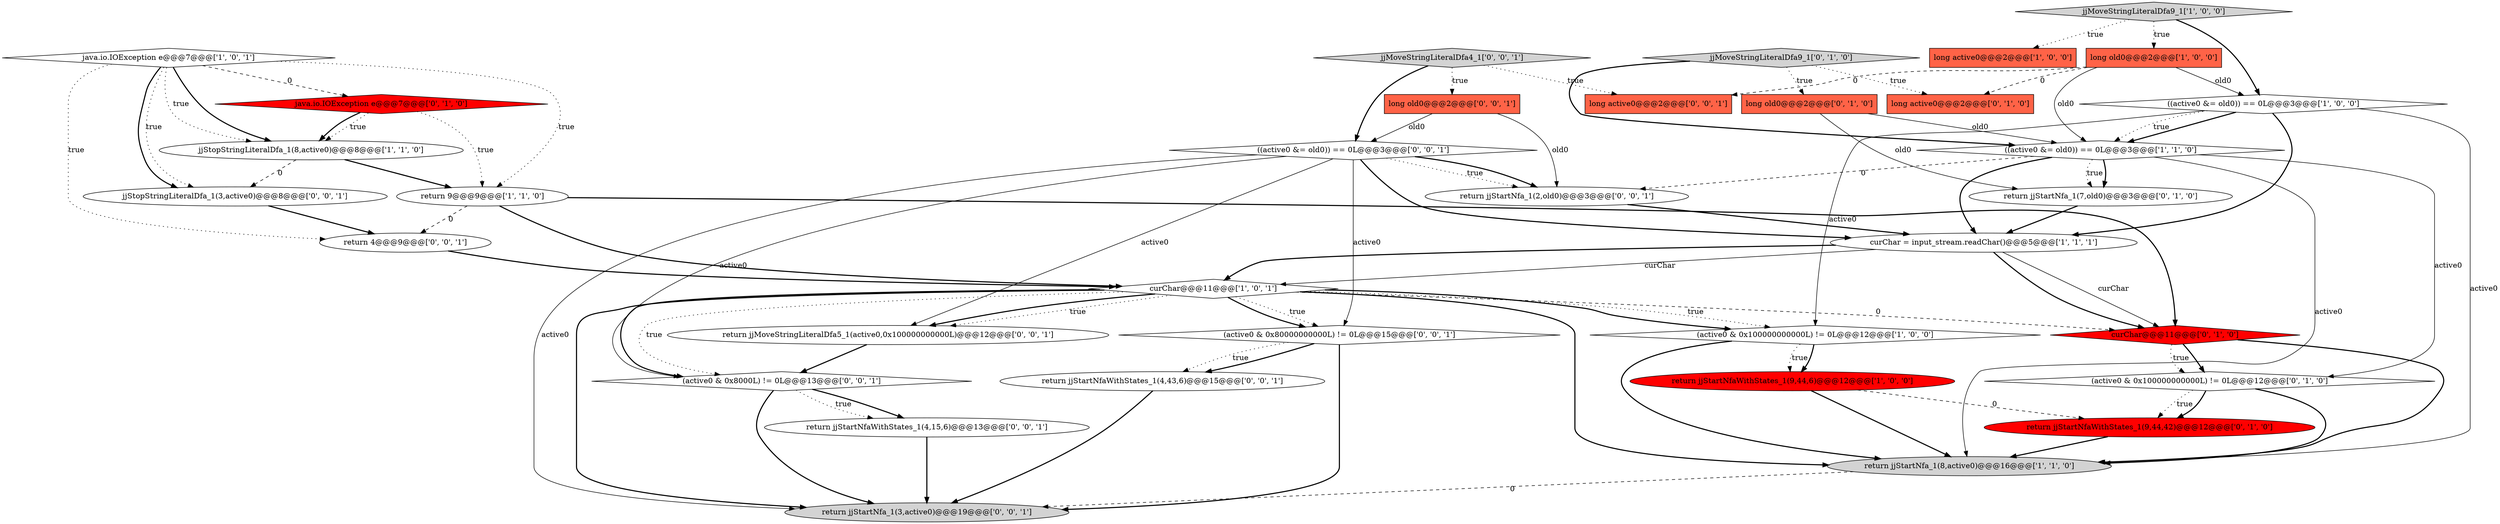digraph {
3 [style = filled, label = "java.io.IOException e@@@7@@@['1', '0', '1']", fillcolor = white, shape = diamond image = "AAA0AAABBB1BBB"];
23 [style = filled, label = "return jjStartNfa_1(2,old0)@@@3@@@['0', '0', '1']", fillcolor = white, shape = ellipse image = "AAA0AAABBB3BBB"];
25 [style = filled, label = "jjStopStringLiteralDfa_1(3,active0)@@@8@@@['0', '0', '1']", fillcolor = white, shape = ellipse image = "AAA0AAABBB3BBB"];
29 [style = filled, label = "return jjStartNfa_1(3,active0)@@@19@@@['0', '0', '1']", fillcolor = lightgray, shape = ellipse image = "AAA0AAABBB3BBB"];
30 [style = filled, label = "return jjMoveStringLiteralDfa5_1(active0,0x100000000000L)@@@12@@@['0', '0', '1']", fillcolor = white, shape = ellipse image = "AAA0AAABBB3BBB"];
18 [style = filled, label = "return jjStartNfaWithStates_1(9,44,42)@@@12@@@['0', '1', '0']", fillcolor = red, shape = ellipse image = "AAA1AAABBB2BBB"];
31 [style = filled, label = "long old0@@@2@@@['0', '0', '1']", fillcolor = tomato, shape = box image = "AAA0AAABBB3BBB"];
32 [style = filled, label = "long active0@@@2@@@['0', '0', '1']", fillcolor = tomato, shape = box image = "AAA0AAABBB3BBB"];
22 [style = filled, label = "((active0 &= old0)) == 0L@@@3@@@['0', '0', '1']", fillcolor = white, shape = diamond image = "AAA0AAABBB3BBB"];
20 [style = filled, label = "java.io.IOException e@@@7@@@['0', '1', '0']", fillcolor = red, shape = diamond image = "AAA1AAABBB2BBB"];
6 [style = filled, label = "curChar@@@11@@@['1', '0', '1']", fillcolor = white, shape = diamond image = "AAA0AAABBB1BBB"];
19 [style = filled, label = "curChar@@@11@@@['0', '1', '0']", fillcolor = red, shape = diamond image = "AAA1AAABBB2BBB"];
5 [style = filled, label = "jjStopStringLiteralDfa_1(8,active0)@@@8@@@['1', '1', '0']", fillcolor = white, shape = ellipse image = "AAA0AAABBB1BBB"];
7 [style = filled, label = "(active0 & 0x100000000000L) != 0L@@@12@@@['1', '0', '0']", fillcolor = white, shape = diamond image = "AAA0AAABBB1BBB"];
0 [style = filled, label = "long active0@@@2@@@['1', '0', '0']", fillcolor = tomato, shape = box image = "AAA0AAABBB1BBB"];
1 [style = filled, label = "((active0 &= old0)) == 0L@@@3@@@['1', '0', '0']", fillcolor = white, shape = diamond image = "AAA0AAABBB1BBB"];
8 [style = filled, label = "return jjStartNfa_1(8,active0)@@@16@@@['1', '1', '0']", fillcolor = lightgray, shape = ellipse image = "AAA0AAABBB1BBB"];
4 [style = filled, label = "jjMoveStringLiteralDfa9_1['1', '0', '0']", fillcolor = lightgray, shape = diamond image = "AAA0AAABBB1BBB"];
14 [style = filled, label = "(active0 & 0x100000000000L) != 0L@@@12@@@['0', '1', '0']", fillcolor = white, shape = diamond image = "AAA0AAABBB2BBB"];
27 [style = filled, label = "return jjStartNfaWithStates_1(4,15,6)@@@13@@@['0', '0', '1']", fillcolor = white, shape = ellipse image = "AAA0AAABBB3BBB"];
16 [style = filled, label = "long old0@@@2@@@['0', '1', '0']", fillcolor = tomato, shape = box image = "AAA0AAABBB2BBB"];
21 [style = filled, label = "(active0 & 0x8000L) != 0L@@@13@@@['0', '0', '1']", fillcolor = white, shape = diamond image = "AAA0AAABBB3BBB"];
12 [style = filled, label = "return jjStartNfaWithStates_1(9,44,6)@@@12@@@['1', '0', '0']", fillcolor = red, shape = ellipse image = "AAA1AAABBB1BBB"];
13 [style = filled, label = "return jjStartNfa_1(7,old0)@@@3@@@['0', '1', '0']", fillcolor = white, shape = ellipse image = "AAA0AAABBB2BBB"];
11 [style = filled, label = "return 9@@@9@@@['1', '1', '0']", fillcolor = white, shape = ellipse image = "AAA0AAABBB1BBB"];
2 [style = filled, label = "((active0 &= old0)) == 0L@@@3@@@['1', '1', '0']", fillcolor = white, shape = diamond image = "AAA0AAABBB1BBB"];
9 [style = filled, label = "curChar = input_stream.readChar()@@@5@@@['1', '1', '1']", fillcolor = white, shape = ellipse image = "AAA0AAABBB1BBB"];
33 [style = filled, label = "jjMoveStringLiteralDfa4_1['0', '0', '1']", fillcolor = lightgray, shape = diamond image = "AAA0AAABBB3BBB"];
28 [style = filled, label = "return jjStartNfaWithStates_1(4,43,6)@@@15@@@['0', '0', '1']", fillcolor = white, shape = ellipse image = "AAA0AAABBB3BBB"];
10 [style = filled, label = "long old0@@@2@@@['1', '0', '0']", fillcolor = tomato, shape = box image = "AAA1AAABBB1BBB"];
26 [style = filled, label = "(active0 & 0x80000000000L) != 0L@@@15@@@['0', '0', '1']", fillcolor = white, shape = diamond image = "AAA0AAABBB3BBB"];
17 [style = filled, label = "long active0@@@2@@@['0', '1', '0']", fillcolor = tomato, shape = box image = "AAA1AAABBB2BBB"];
24 [style = filled, label = "return 4@@@9@@@['0', '0', '1']", fillcolor = white, shape = ellipse image = "AAA0AAABBB3BBB"];
15 [style = filled, label = "jjMoveStringLiteralDfa9_1['0', '1', '0']", fillcolor = lightgray, shape = diamond image = "AAA0AAABBB2BBB"];
16->13 [style = solid, label="old0"];
20->11 [style = dotted, label="true"];
21->27 [style = dotted, label="true"];
5->25 [style = dashed, label="0"];
7->8 [style = bold, label=""];
22->29 [style = solid, label="active0"];
3->25 [style = dotted, label="true"];
6->29 [style = bold, label=""];
9->6 [style = bold, label=""];
31->23 [style = solid, label="old0"];
6->26 [style = dotted, label="true"];
3->5 [style = bold, label=""];
1->7 [style = solid, label="active0"];
10->32 [style = dashed, label="0"];
26->28 [style = dotted, label="true"];
26->28 [style = bold, label=""];
14->18 [style = dotted, label="true"];
22->23 [style = dotted, label="true"];
33->32 [style = dotted, label="true"];
4->0 [style = dotted, label="true"];
22->9 [style = bold, label=""];
31->22 [style = solid, label="old0"];
22->21 [style = solid, label="active0"];
2->9 [style = bold, label=""];
15->16 [style = dotted, label="true"];
22->23 [style = bold, label=""];
7->12 [style = dotted, label="true"];
15->17 [style = dotted, label="true"];
20->5 [style = dotted, label="true"];
25->24 [style = bold, label=""];
3->5 [style = dotted, label="true"];
21->29 [style = bold, label=""];
6->19 [style = dashed, label="0"];
6->7 [style = dotted, label="true"];
14->18 [style = bold, label=""];
5->11 [style = bold, label=""];
14->8 [style = bold, label=""];
27->29 [style = bold, label=""];
6->7 [style = bold, label=""];
22->26 [style = solid, label="active0"];
33->31 [style = dotted, label="true"];
2->23 [style = dashed, label="0"];
28->29 [style = bold, label=""];
9->19 [style = solid, label="curChar"];
6->26 [style = bold, label=""];
21->27 [style = bold, label=""];
4->10 [style = dotted, label="true"];
6->21 [style = bold, label=""];
10->1 [style = solid, label="old0"];
2->8 [style = solid, label="active0"];
16->2 [style = solid, label="old0"];
1->9 [style = bold, label=""];
3->24 [style = dotted, label="true"];
1->8 [style = solid, label="active0"];
30->21 [style = bold, label=""];
19->14 [style = bold, label=""];
12->8 [style = bold, label=""];
10->17 [style = dashed, label="0"];
9->19 [style = bold, label=""];
1->2 [style = bold, label=""];
4->1 [style = bold, label=""];
13->9 [style = bold, label=""];
18->8 [style = bold, label=""];
6->21 [style = dotted, label="true"];
22->30 [style = solid, label="active0"];
9->6 [style = solid, label="curChar"];
8->29 [style = dashed, label="0"];
33->22 [style = bold, label=""];
3->11 [style = dotted, label="true"];
6->30 [style = dotted, label="true"];
19->14 [style = dotted, label="true"];
15->2 [style = bold, label=""];
7->12 [style = bold, label=""];
3->25 [style = bold, label=""];
26->29 [style = bold, label=""];
11->6 [style = bold, label=""];
10->2 [style = solid, label="old0"];
11->19 [style = bold, label=""];
19->8 [style = bold, label=""];
20->5 [style = bold, label=""];
2->13 [style = bold, label=""];
3->20 [style = dashed, label="0"];
6->8 [style = bold, label=""];
11->24 [style = dashed, label="0"];
12->18 [style = dashed, label="0"];
1->2 [style = dotted, label="true"];
24->6 [style = bold, label=""];
23->9 [style = bold, label=""];
2->14 [style = solid, label="active0"];
2->13 [style = dotted, label="true"];
6->30 [style = bold, label=""];
}
